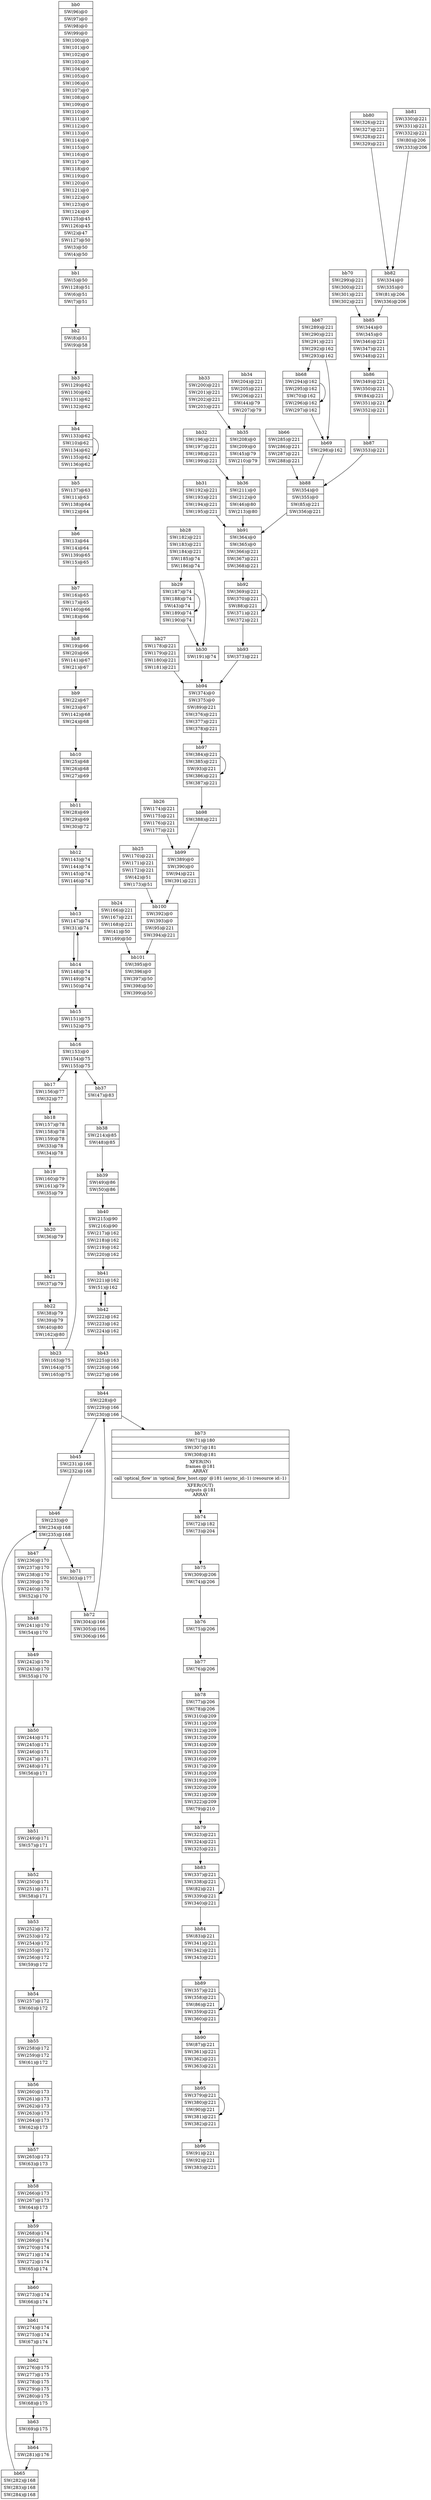 digraph CDFG {
node [shape=record];
bb0 [shape=record, label = "{bb0|<x0x317e1b0>SW(96)@0\n|<x0x317ba20>SW(97)@0\n|<x0x317bbc0>SW(98)@0\n|<x0x317bcf0>SW(99)@0\n|<x0x317bfc0>SW(100)@0\n|<x0x317c170>SW(101)@0\n|<x0x317c320>SW(102)@0\n|<x0x317f080>SW(103)@0\n|<x0x317f230>SW(104)@0\n|<x0x317f2f0>SW(105)@0\n|<x0x317fb00>SW(106)@0\n|<x0x317f4c0>SW(107)@0\n|<x0x317f670>SW(108)@0\n|<x0x317f7a0>SW(109)@0\n|<x0x317f910>SW(110)@0\n|<x0x3180070>SW(111)@0\n|<x0x3180180>SW(112)@0\n|<x0x3180270>SW(113)@0\n|<x0x3180400>SW(114)@0\n|<x0x31804f0>SW(115)@0\n|<x0x31805e0>SW(116)@0\n|<x0x31806d0>SW(117)@0\n|<x0x3182100>SW(118)@0\n|<x0x3180870>SW(119)@0\n|<x0x3180930>SW(120)@0\n|<x0x3180a60>SW(121)@0\n|<x0x3180c00>SW(122)@0\n|<x0x3180cc0>SW(123)@0\n|<x0x3180db0>SW(124)@0\n|<x0x3180f60>SW(125)@45\n|<x0x31811a0>SW(126)@45\n|<x0x3160ec0>SW(2)@47\n|<x0x31813a0>SW(127)@50\n|<x0x31615c0>SW(3)@50\n|<x0x3161830>SW(4)@50\n}"];
bb1 [shape=record, label = "{bb1|<x0x3161a70>SW(5)@50\n|<x0x3181760>SW(128)@51\n|<x0x3161ba0>SW(6)@51\n|<x0x3161c60>SW(7)@51\n}"];
bb2 [shape=record, label = "{bb2|<x0x3161dc0>SW(8)@51\n|<x0x3161f30>SW(9)@58\n}"];
bb3 [shape=record, label = "{bb3|<x0x3181c70>SW(129)@62\n|<x0x3181d30>SW(130)@62\n|<x0x3182240>SW(131)@62\n|<x0x3182430>SW(132)@62\n}"];
bb4 [shape=record, label = "{bb4|<x0x3182780>SW(133)@62\n|<x0x3162130>SW(10)@62\n|<x0x31828e0>SW(134)@62\n|<x0x31829d0>SW(135)@62\n|<x0x3182b90>SW(136)@62\n}"];
bb5 [shape=record, label = "{bb5|<x0x3182e20>SW(137)@63\n|<x0x31624c0>SW(11)@63\n|<x0x3183080>SW(138)@64\n|<x0x3162690>SW(12)@64\n}"];
bb6 [shape=record, label = "{bb6|<x0x31629c0>SW(13)@64\n|<x0x3162cc0>SW(14)@64\n|<x0x3183500>SW(139)@65\n|<x0x3162f40>SW(15)@65\n}"];
bb7 [shape=record, label = "{bb7|<x0x3163280>SW(16)@65\n|<x0x3163590>SW(17)@65\n|<x0x31838c0>SW(140)@66\n|<x0x3163650>SW(18)@66\n}"];
bb8 [shape=record, label = "{bb8|<x0x3163990>SW(19)@66\n|<x0x3163a30>SW(20)@66\n|<x0x31825b0>SW(141)@67\n|<x0x3163ad0>SW(21)@67\n}"];
bb9 [shape=record, label = "{bb9|<x0x3163d00>SW(22)@67\n|<x0x3163da0>SW(23)@67\n|<x0x3184700>SW(142)@68\n|<x0x3163f10>SW(24)@68\n}"];
bb10 [shape=record, label = "{bb10|<x0x3164090>SW(25)@68\n|<x0x3164130>SW(26)@68\n|<x0x3164370>SW(27)@69\n}"];
bb11 [shape=record, label = "{bb11|<x0x31646c0>SW(28)@69\n|<x0x3164910>SW(29)@69\n|<x0x31652a0>SW(30)@72\n}"];
bb12 [shape=record, label = "{bb12|<x0x3184ee0>SW(143)@74\n|<x0x3184fd0>SW(144)@74\n|<x0x3185150>SW(145)@74\n|<x0x3185240>SW(146)@74\n}"];
bb13 [shape=record, label = "{bb13|<x0x3185480>SW(147)@74\n|<x0x3164a20>SW(31)@74\n}"];
bb14 [shape=record, label = "{bb14|<x0x3185850>SW(148)@74\n|<x0x3185a20>SW(149)@74\n|<x0x3185c40>SW(150)@74\n}"];
bb15 [shape=record, label = "{bb15|<x0x3185f10>SW(151)@75\n|<x0x31860e0>SW(152)@75\n}"];
bb16 [shape=record, label = "{bb16|<x0x31863d0>SW(153)@0\n|<x0x3186490>SW(154)@75\n|<x0x3183ca0>SW(155)@75\n}"];
bb17 [shape=record, label = "{bb17|<x0x31872e0>SW(156)@77\n|<x0x3165ed0>SW(32)@77\n}"];
bb18 [shape=record, label = "{bb18|<x0x3187550>SW(157)@78\n|<x0x3187700>SW(158)@78\n|<x0x31877c0>SW(159)@78\n|<x0x3165fe0>SW(33)@78\n|<x0x3166270>SW(34)@78\n}"];
bb19 [shape=record, label = "{bb19|<x0x3187c10>SW(160)@79\n|<x0x3187d00>SW(161)@79\n|<x0x3166440>SW(35)@79\n}"];
bb20 [shape=record, label = "{bb20|<x0x31665a0>SW(36)@79\n}"];
bb21 [shape=record, label = "{bb21|<x0x3166720>SW(37)@79\n}"];
bb22 [shape=record, label = "{bb22|<x0x3166860>SW(38)@79\n|<x0x3166900>SW(39)@79\n|<x0x31669c0>SW(40)@80\n|<x0x31883a0>SW(162)@80\n}"];
bb23 [shape=record, label = "{bb23|<x0x3188650>SW(163)@75\n|<x0x3188890>SW(164)@75\n|<x0x3188ed0>SW(165)@75\n}"];
bb24 [shape=record, label = "{bb24|<x0x3189150>SW(166)@221\n|<x0x3189240>SW(167)@221\n|<x0x3189330>SW(168)@221\n|<x0x3166c00>SW(41)@50\n|<x0x3189450>SW(169)@50\n}"];
bb25 [shape=record, label = "{bb25|<x0x3189660>SW(170)@221\n|<x0x3189750>SW(171)@221\n|<x0x3189840>SW(172)@221\n|<x0x3166ed0>SW(42)@51\n|<x0x31899e0>SW(173)@51\n}"];
bb26 [shape=record, label = "{bb26|<x0x3189c20>SW(174)@221\n|<x0x3189e70>SW(175)@221\n|<x0x3189f60>SW(176)@221\n|<x0x318a0e0>SW(177)@221\n}"];
bb27 [shape=record, label = "{bb27|<x0x318a320>SW(178)@221\n|<x0x318a3e0>SW(179)@221\n|<x0x318a4a0>SW(180)@221\n|<x0x318a640>SW(181)@221\n}"];
bb28 [shape=record, label = "{bb28|<x0x318a930>SW(182)@221\n|<x0x318b300>SW(183)@221\n|<x0x318b4a0>SW(184)@221\n|<x0x318b6e0>SW(185)@74\n|<x0x318b880>SW(186)@74\n}"];
bb29 [shape=record, label = "{bb29|<x0x318ba70>SW(187)@74\n|<x0x318bb60>SW(188)@74\n|<x0x3167210>SW(43)@74\n|<x0x318bc80>SW(189)@74\n|<x0x318bd70>SW(190)@74\n}"];
bb30 [shape=record, label = "{bb30|<x0x318bfb0>SW(191)@74\n}"];
bb31 [shape=record, label = "{bb31|<x0x318c330>SW(192)@221\n|<x0x318c420>SW(193)@221\n|<x0x318c5c0>SW(194)@221\n|<x0x318c760>SW(195)@221\n}"];
bb32 [shape=record, label = "{bb32|<x0x3186ba0>SW(196)@221\n|<x0x3186df0>SW(197)@221\n|<x0x3186f90>SW(198)@221\n|<x0x318c960>SW(199)@221\n}"];
bb33 [shape=record, label = "{bb33|<x0x318cbf0>SW(200)@221\n|<x0x318ce40>SW(201)@221\n|<x0x318cfe0>SW(202)@221\n|<x0x318e980>SW(203)@221\n}"];
bb34 [shape=record, label = "{bb34|<x0x318ec70>SW(204)@221\n|<x0x318eec0>SW(205)@221\n|<x0x318f060>SW(206)@221\n|<x0x31676c0>SW(44)@79\n|<x0x318fa20>SW(207)@79\n}"];
bb35 [shape=record, label = "{bb35|<x0x318f140>SW(208)@0\n|<x0x318f2c0>SW(209)@0\n|<x0x3167910>SW(45)@79\n|<x0x318f460>SW(210)@79\n}"];
bb36 [shape=record, label = "{bb36|<x0x3190170>SW(211)@0\n|<x0x31902a0>SW(212)@0\n|<x0x3167b80>SW(46)@80\n|<x0x31903c0>SW(213)@80\n}"];
bb37 [shape=record, label = "{bb37|<x0x3168a70>SW(47)@83\n}"];
bb38 [shape=record, label = "{bb38|<x0x31907f0>SW(214)@85\n|<x0x3168bb0>SW(48)@85\n}"];
bb39 [shape=record, label = "{bb39|<x0x3168e80>SW(49)@86\n|<x0x3169120>SW(50)@86\n}"];
bb40 [shape=record, label = "{bb40|<x0x3190be0>SW(215)@90\n|<x0x3190dc0>SW(216)@90\n|<x0x3190e80>SW(217)@162\n|<x0x31910e0>SW(218)@162\n|<x0x3191340>SW(219)@162\n|<x0x3191510>SW(220)@162\n}"];
bb41 [shape=record, label = "{bb41|<x0x31917a0>SW(221)@162\n|<x0x31693d0>SW(51)@162\n}"];
bb42 [shape=record, label = "{bb42|<x0x3191ac0>SW(222)@162\n|<x0x3191c90>SW(223)@162\n|<x0x3191eb0>SW(224)@162\n}"];
bb43 [shape=record, label = "{bb43|<x0x31923a0>SW(225)@163\n|<x0x3192600>SW(226)@166\n|<x0x31926c0>SW(227)@166\n}"];
bb44 [shape=record, label = "{bb44|<x0x3192900>SW(228)@0\n|<x0x31929c0>SW(229)@166\n|<x0x3192ab0>SW(230)@166\n}"];
bb45 [shape=record, label = "{bb45|<x0x3192da0>SW(231)@168\n|<x0x3192e90>SW(232)@168\n}"];
bb46 [shape=record, label = "{bb46|<x0x31930d0>SW(233)@0\n|<x0x3193270>SW(234)@168\n|<x0x3193480>SW(235)@168\n}"];
bb47 [shape=record, label = "{bb47|<x0x3193750>SW(236)@170\n|<x0x3194100>SW(237)@170\n|<x0x3193ea0>SW(238)@170\n|<x0x3193940>SW(239)@170\n|<x0x3193b20>SW(240)@170\n|<x0x3169850>SW(52)@170\n}"];
bb48 [shape=record, label = "{bb48|<x0x3194760>SW(241)@170\n|<x0x3169d90>SW(54)@170\n}"];
bb49 [shape=record, label = "{bb49|<x0x3194b10>SW(242)@170\n|<x0x3194cb0>SW(243)@170\n|<x0x316a130>SW(55)@170\n}"];
bb50 [shape=record, label = "{bb50|<x0x3194f50>SW(244)@171\n|<x0x31950f0>SW(245)@171\n|<x0x31951e0>SW(246)@171\n|<x0x31952d0>SW(247)@171\n|<x0x3195550>SW(248)@171\n|<x0x316a270>SW(56)@171\n}"];
bb51 [shape=record, label = "{bb51|<x0x3195870>SW(249)@171\n|<x0x316a510>SW(57)@171\n}"];
bb52 [shape=record, label = "{bb52|<x0x3195ba0>SW(250)@171\n|<x0x3195c90>SW(251)@171\n|<x0x316a7d0>SW(58)@171\n}"];
bb53 [shape=record, label = "{bb53|<x0x3195f00>SW(252)@172\n|<x0x3196140>SW(253)@172\n|<x0x31962e0>SW(254)@172\n|<x0x3196cc0>SW(255)@172\n|<x0x3196f40>SW(256)@172\n|<x0x316b3f0>SW(59)@172\n}"];
bb54 [shape=record, label = "{bb54|<x0x3197260>SW(257)@172\n|<x0x316b550>SW(60)@172\n}"];
bb55 [shape=record, label = "{bb55|<x0x3197660>SW(258)@172\n|<x0x3197800>SW(259)@172\n|<x0x316b7a0>SW(61)@172\n}"];
bb56 [shape=record, label = "{bb56|<x0x3197a50>SW(260)@173\n|<x0x3197c90>SW(261)@173\n|<x0x3197d80>SW(262)@173\n|<x0x3197f50>SW(263)@173\n|<x0x3198130>SW(264)@173\n|<x0x316b900>SW(62)@173\n}"];
bb57 [shape=record, label = "{bb57|<x0x3198450>SW(265)@173\n|<x0x316bc20>SW(63)@173\n}"];
bb58 [shape=record, label = "{bb58|<x0x3198850>SW(266)@173\n|<x0x31989f0>SW(267)@173\n|<x0x316bd60>SW(64)@173\n}"];
bb59 [shape=record, label = "{bb59|<x0x3199020>SW(268)@174\n|<x0x3199260>SW(269)@174\n|<x0x3199400>SW(270)@174\n|<x0x31994a0>SW(271)@174\n|<x0x3199590>SW(272)@174\n|<x0x316bf70>SW(65)@174\n}"];
bb60 [shape=record, label = "{bb60|<x0x3199800>SW(273)@174\n|<x0x316c0f0>SW(66)@174\n}"];
bb61 [shape=record, label = "{bb61|<x0x3199a70>SW(274)@174\n|<x0x3199cb0>SW(275)@174\n|<x0x316c3b0>SW(67)@174\n}"];
bb62 [shape=record, label = "{bb62|<x0x3199fb0>SW(276)@175\n|<x0x319a150>SW(277)@175\n|<x0x319a2f0>SW(278)@175\n|<x0x319a3e0>SW(279)@175\n|<x0x319a520>SW(280)@175\n|<x0x316c690>SW(68)@175\n}"];
bb63 [shape=record, label = "{bb63|<x0x316c930>SW(69)@175\n}"];
bb64 [shape=record, label = "{bb64|<x0x319a910>SW(281)@176\n}"];
bb65 [shape=record, label = "{bb65|<x0x319ce60>SW(282)@168\n|<x0x319d0a0>SW(283)@168\n|<x0x318dc80>SW(284)@168\n}"];
bb66 [shape=record, label = "{bb66|<x0x318dff0>SW(285)@221\n|<x0x318e190>SW(286)@221\n|<x0x318e300>SW(287)@221\n|<x0x318e540>SW(288)@221\n}"];
bb67 [shape=record, label = "{bb67|<x0x318e800>SW(289)@221\n|<x0x319d750>SW(290)@221\n|<x0x319d8f0>SW(291)@221\n|<x0x319db30>SW(292)@162\n|<x0x319dcd0>SW(293)@162\n}"];
bb68 [shape=record, label = "{bb68|<x0x319df10>SW(294)@162\n|<x0x319e170>SW(295)@162\n|<x0x316ccf0>SW(70)@162\n|<x0x319e290>SW(296)@162\n|<x0x319e410>SW(297)@162\n}"];
bb69 [shape=record, label = "{bb69|<x0x319e650>SW(298)@162\n}"];
bb70 [shape=record, label = "{bb70|<x0x319e9d0>SW(299)@221\n|<x0x319eac0>SW(300)@221\n|<x0x319ec60>SW(301)@221\n|<x0x319ee00>SW(302)@221\n}"];
bb71 [shape=record, label = "{bb71|<x0x319f0c0>SW(303)@177\n}"];
bb72 [shape=record, label = "{bb72|<x0x319f370>SW(304)@166\n|<x0x319f5b0>SW(305)@166\n|<x0x319f780>SW(306)@166\n}"];
bb73 [shape=record, label = "{bb73|<x0x316d9f0>SW(71)@180\n|<x0x319fb00>SW(307)@181\n|<x0x319fbf0>SW(308)@181\n|<x0x31b1a70>XFER(IN)\nframes @181\nARRAY\n|<x0x24b4330>call 'optical_flow' in 'optical_flow_host.cpp' @181 (async_id:-1) (resource id:-1)\n|<x0x31b1b40>XFER(OUT)\noutputs @181\nARRAY\n}"];
bb74 [shape=record, label = "{bb74|<x0x316e060>SW(72)@182\n|<x0x316df60>SW(73)@204\n}"];
bb75 [shape=record, label = "{bb75|<x0x319fff0>SW(309)@206\n|<x0x316e150>SW(74)@206\n}"];
bb76 [shape=record, label = "{bb76|<x0x316e290>SW(75)@206\n}"];
bb77 [shape=record, label = "{bb77|<x0x316e4a0>SW(76)@206\n}"];
bb78 [shape=record, label = "{bb78|<x0x316e790>SW(77)@206\n|<x0x316e960>SW(78)@206\n|<x0x31a05c0>SW(310)@209\n|<x0x31a0830>SW(311)@209\n|<x0x31a09d0>SW(312)@209\n|<x0x31a0b80>SW(313)@209\n|<x0x31a0d20>SW(314)@209\n|<x0x31a0e10>SW(315)@209\n|<x0x31a1030>SW(316)@209\n|<x0x31a10f0>SW(317)@209\n|<x0x31a11c0>SW(318)@209\n|<x0x31a1400>SW(319)@209\n|<x0x31a15d0>SW(320)@209\n|<x0x31a1e90>SW(321)@209\n|<x0x31a1f60>SW(322)@209\n|<x0x316eb30>SW(79)@210\n}"];
bb79 [shape=record, label = "{bb79|<x0x31a2280>SW(323)@221\n|<x0x31a2370>SW(324)@221\n|<x0x31a2430>SW(325)@221\n}"];
bb80 [shape=record, label = "{bb80|<x0x31a2640>SW(326)@221\n|<x0x31a27e0>SW(327)@221\n|<x0x31a28d0>SW(328)@221\n|<x0x31a29c0>SW(329)@221\n}"];
bb81 [shape=record, label = "{bb81|<x0x31a2d40>SW(330)@221\n|<x0x31a2ee0>SW(331)@221\n|<x0x31a3080>SW(332)@221\n|<x0x316eee0>SW(80)@206\n|<x0x31a3220>SW(333)@206\n}"];
bb82 [shape=record, label = "{bb82|<x0x31a3510>SW(334)@0\n|<x0x31a3640>SW(335)@0\n|<x0x316ef80>SW(81)@206\n|<x0x31a37c0>SW(336)@206\n}"];
bb83 [shape=record, label = "{bb83|<x0x31a3b40>SW(337)@221\n|<x0x31a4520>SW(338)@221\n|<x0x316f130>SW(82)@221\n|<x0x31a4640>SW(339)@221\n|<x0x31a47f0>SW(340)@221\n}"];
bb84 [shape=record, label = "{bb84|<x0x316f390>SW(83)@221\n|<x0x31a4a30>SW(341)@221\n|<x0x31a4b90>SW(342)@221\n|<x0x31a4c60>SW(343)@221\n}"];
bb85 [shape=record, label = "{bb85|<x0x31a4ea0>SW(344)@0\n|<x0x31a4f90>SW(345)@0\n|<x0x31a5080>SW(346)@221\n|<x0x31a5310>SW(347)@221\n|<x0x31a54e0>SW(348)@221\n}"];
bb86 [shape=record, label = "{bb86|<x0x31a5770>SW(349)@221\n|<x0x31a5930>SW(350)@221\n|<x0x3170110>SW(84)@221\n|<x0x31a5a90>SW(351)@221\n|<x0x31a5c30>SW(352)@221\n}"];
bb87 [shape=record, label = "{bb87|<x0x31a5ef0>SW(353)@221\n}"];
bb88 [shape=record, label = "{bb88|<x0x31a6af0>SW(354)@0\n|<x0x31a6bf0>SW(355)@0\n|<x0x3170330>SW(85)@221\n|<x0x31a6da0>SW(356)@221\n}"];
bb89 [shape=record, label = "{bb89|<x0x31a6fe0>SW(357)@221\n|<x0x31a70a0>SW(358)@221\n|<x0x3170510>SW(86)@221\n|<x0x31a71c0>SW(359)@221\n|<x0x31a7340>SW(360)@221\n}"];
bb90 [shape=record, label = "{bb90|<x0x3170670>SW(87)@221\n|<x0x31a7660>SW(361)@221\n|<x0x31a7900>SW(362)@221\n|<x0x31a7af0>SW(363)@221\n}"];
bb91 [shape=record, label = "{bb91|<x0x31a7d80>SW(364)@0\n|<x0x31a7f30>SW(365)@0\n|<x0x31a7ff0>SW(366)@221\n|<x0x31a80b0>SW(367)@221\n|<x0x31a8280>SW(368)@221\n}"];
bb92 [shape=record, label = "{bb92|<x0x31a8570>SW(369)@221\n|<x0x31a9190>SW(370)@221\n|<x0x3170890>SW(88)@221\n|<x0x31a92b0>SW(371)@221\n|<x0x31a9460>SW(372)@221\n}"];
bb93 [shape=record, label = "{bb93|<x0x31a9670>SW(373)@221\n}"];
bb94 [shape=record, label = "{bb94|<x0x31a97f0>SW(374)@0\n|<x0x31a98e0>SW(375)@0\n|<x0x3170a90>SW(89)@221\n|<x0x31a9a40>SW(376)@221\n|<x0x31a9c40>SW(377)@221\n|<x0x31a9d00>SW(378)@221\n}"];
bb95 [shape=record, label = "{bb95|<x0x31aa080>SW(379)@221\n|<x0x31aa250>SW(380)@221\n|<x0x3170bf0>SW(90)@221\n|<x0x31aa420>SW(381)@221\n|<x0x31aa680>SW(382)@221\n}"];
bb96 [shape=record, label = "{bb96|<x0x3170d30>SW(91)@221\n|<x0x3170f70>SW(92)@221\n|<x0x31aa9b0>SW(383)@221\n}"];
bb97 [shape=record, label = "{bb97|<x0x31aac60>SW(384)@221\n|<x0x31aaed0>SW(385)@221\n|<x0x3171200>SW(93)@221\n|<x0x31ab4d0>SW(386)@221\n|<x0x31ab570>SW(387)@221\n}"];
bb98 [shape=record, label = "{bb98|<x0x31ab830>SW(388)@221\n}"];
bb99 [shape=record, label = "{bb99|<x0x31aba70>SW(389)@0\n|<x0x31abb30>SW(390)@0\n|<x0x31714e0>SW(94)@221\n|<x0x31abc50>SW(391)@221\n}"];
bb100 [shape=record, label = "{bb100|<x0x31abf40>SW(392)@0\n|<x0x31ac030>SW(393)@0\n|<x0x3171f30>SW(95)@221\n|<x0x31ac150>SW(394)@221\n}"];
bb101 [shape=record, label = "{bb101|<x0x31ac4d0>SW(395)@0\n|<x0x31ac5c0>SW(396)@0\n|<x0x31ac740>SW(397)@50\n|<x0x31ac8f0>SW(398)@50\n|<x0x31aca90>SW(399)@50\n}"];
bb0 -> bb1
bb1 -> bb2
bb2 -> bb3
bb3 -> bb4
bb4 -> bb5
bb4 -> bb4
bb5 -> bb6
bb6 -> bb7
bb7 -> bb8
bb8 -> bb9
bb9 -> bb10
bb10 -> bb11
bb11 -> bb12
bb12 -> bb13
bb13 -> bb14
bb14 -> bb15
bb14 -> bb13
bb15 -> bb16
bb16 -> bb17
bb16 -> bb37
bb17 -> bb18
bb18 -> bb19
bb19 -> bb20
bb20 -> bb21
bb21 -> bb22
bb22 -> bb23
bb23 -> bb16
bb24 -> bb101
bb25 -> bb100
bb26 -> bb99
bb27 -> bb94
bb28 -> bb30
bb28 -> bb29
bb29 -> bb30
bb29 -> bb29
bb30 -> bb94
bb31 -> bb91
bb32 -> bb36
bb33 -> bb35
bb34 -> bb35
bb35 -> bb36
bb36 -> bb91
bb37 -> bb38
bb38 -> bb39
bb39 -> bb40
bb40 -> bb41
bb41 -> bb42
bb42 -> bb43
bb42 -> bb41
bb43 -> bb44
bb44 -> bb45
bb44 -> bb73
bb45 -> bb46
bb46 -> bb47
bb46 -> bb71
bb47 -> bb48
bb48 -> bb49
bb49 -> bb50
bb50 -> bb51
bb51 -> bb52
bb52 -> bb53
bb53 -> bb54
bb54 -> bb55
bb55 -> bb56
bb56 -> bb57
bb57 -> bb58
bb58 -> bb59
bb59 -> bb60
bb60 -> bb61
bb61 -> bb62
bb62 -> bb63
bb63 -> bb64
bb64 -> bb65
bb65 -> bb46
bb66 -> bb88
bb67 -> bb69
bb67 -> bb68
bb68 -> bb69
bb68 -> bb68
bb69 -> bb88
bb70 -> bb85
bb71 -> bb72
bb72 -> bb44
bb73 -> bb74
bb74 -> bb75
bb75 -> bb76
bb76 -> bb77
bb77 -> bb78
bb78 -> bb79
bb79 -> bb83
bb80 -> bb82
bb81 -> bb82
bb82 -> bb85
bb83 -> bb84
bb83 -> bb83
bb84 -> bb89
bb85 -> bb86
bb86 -> bb87
bb86 -> bb86
bb87 -> bb88
bb88 -> bb91
bb89 -> bb90
bb89 -> bb89
bb90 -> bb95
bb91 -> bb92
bb92 -> bb93
bb92 -> bb92
bb93 -> bb94
bb94 -> bb97
bb95 -> bb96
bb95 -> bb95
bb97 -> bb98
bb97 -> bb97
bb98 -> bb99
bb99 -> bb100
bb100 -> bb101
}
